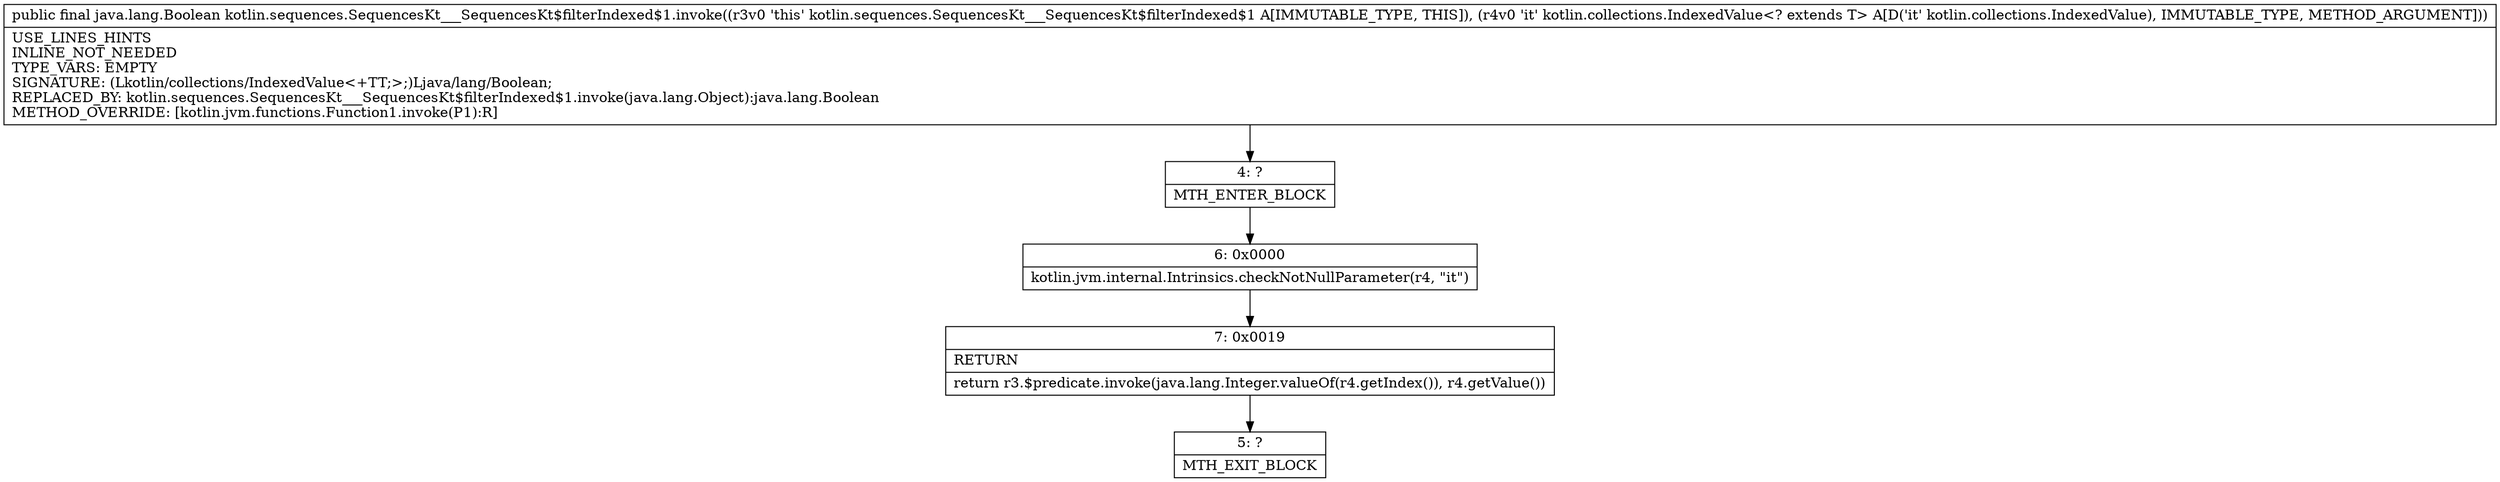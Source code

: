 digraph "CFG forkotlin.sequences.SequencesKt___SequencesKt$filterIndexed$1.invoke(Lkotlin\/collections\/IndexedValue;)Ljava\/lang\/Boolean;" {
Node_4 [shape=record,label="{4\:\ ?|MTH_ENTER_BLOCK\l}"];
Node_6 [shape=record,label="{6\:\ 0x0000|kotlin.jvm.internal.Intrinsics.checkNotNullParameter(r4, \"it\")\l}"];
Node_7 [shape=record,label="{7\:\ 0x0019|RETURN\l|return r3.$predicate.invoke(java.lang.Integer.valueOf(r4.getIndex()), r4.getValue())\l}"];
Node_5 [shape=record,label="{5\:\ ?|MTH_EXIT_BLOCK\l}"];
MethodNode[shape=record,label="{public final java.lang.Boolean kotlin.sequences.SequencesKt___SequencesKt$filterIndexed$1.invoke((r3v0 'this' kotlin.sequences.SequencesKt___SequencesKt$filterIndexed$1 A[IMMUTABLE_TYPE, THIS]), (r4v0 'it' kotlin.collections.IndexedValue\<? extends T\> A[D('it' kotlin.collections.IndexedValue), IMMUTABLE_TYPE, METHOD_ARGUMENT]))  | USE_LINES_HINTS\lINLINE_NOT_NEEDED\lTYPE_VARS: EMPTY\lSIGNATURE: (Lkotlin\/collections\/IndexedValue\<+TT;\>;)Ljava\/lang\/Boolean;\lREPLACED_BY: kotlin.sequences.SequencesKt___SequencesKt$filterIndexed$1.invoke(java.lang.Object):java.lang.Boolean\lMETHOD_OVERRIDE: [kotlin.jvm.functions.Function1.invoke(P1):R]\l}"];
MethodNode -> Node_4;Node_4 -> Node_6;
Node_6 -> Node_7;
Node_7 -> Node_5;
}

